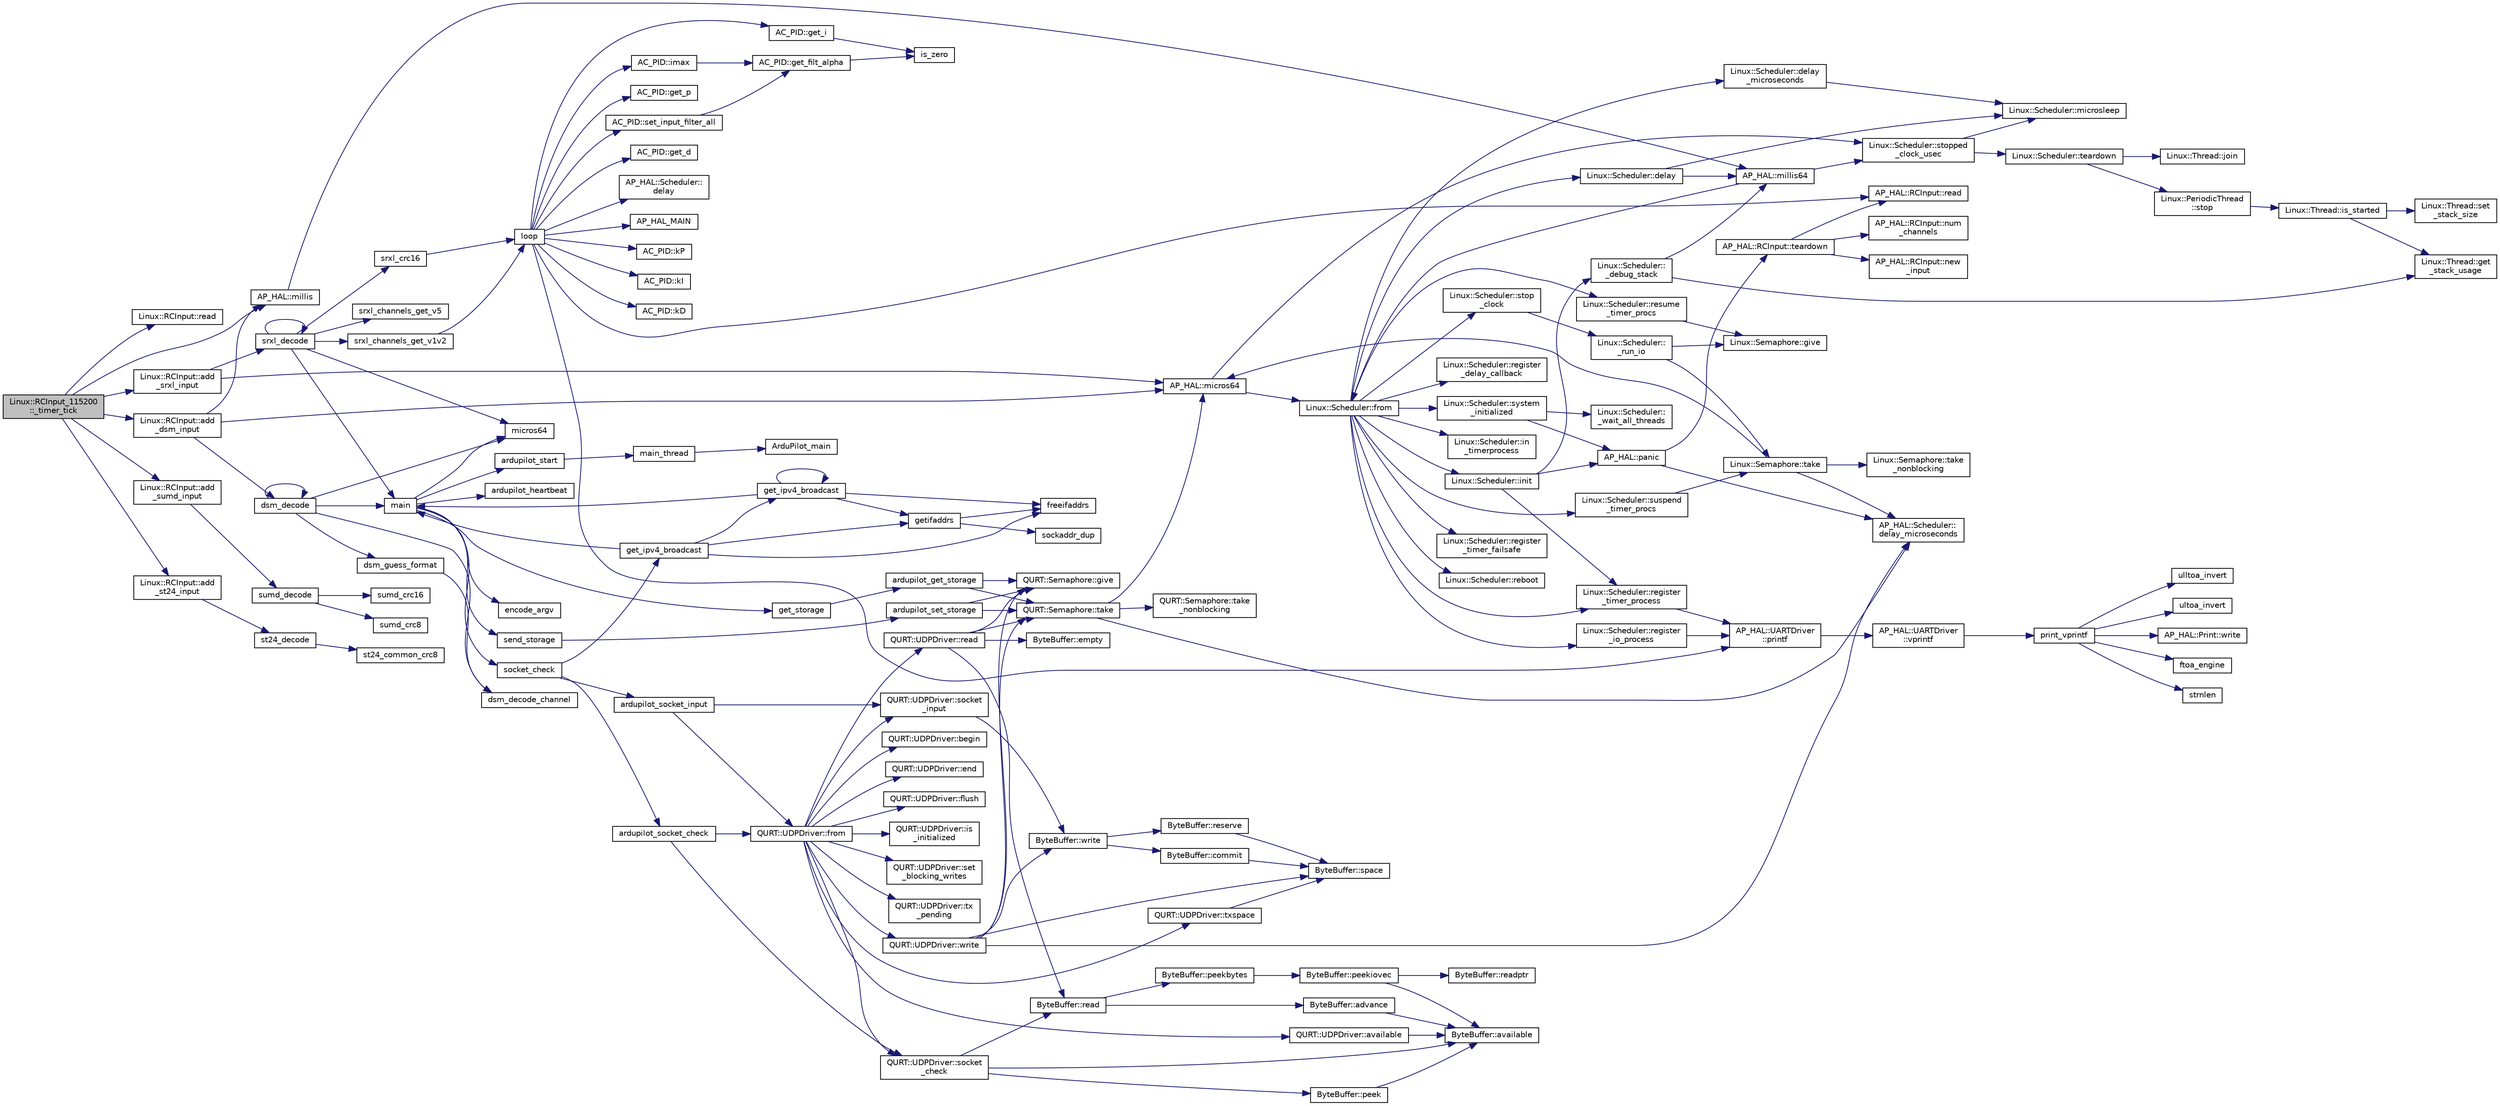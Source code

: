 digraph "Linux::RCInput_115200::_timer_tick"
{
 // INTERACTIVE_SVG=YES
  edge [fontname="Helvetica",fontsize="10",labelfontname="Helvetica",labelfontsize="10"];
  node [fontname="Helvetica",fontsize="10",shape=record];
  rankdir="LR";
  Node1 [label="Linux::RCInput_115200\l::_timer_tick",height=0.2,width=0.4,color="black", fillcolor="grey75", style="filled", fontcolor="black"];
  Node1 -> Node2 [color="midnightblue",fontsize="10",style="solid",fontname="Helvetica"];
  Node2 [label="Linux::RCInput::read",height=0.2,width=0.4,color="black", fillcolor="white", style="filled",URL="$classLinux_1_1RCInput.html#ad865be8e792e722630ccfbea1d06dd3e"];
  Node1 -> Node3 [color="midnightblue",fontsize="10",style="solid",fontname="Helvetica"];
  Node3 [label="Linux::RCInput::add\l_srxl_input",height=0.2,width=0.4,color="black", fillcolor="white", style="filled",URL="$classLinux_1_1RCInput.html#a6edc4ae0ca741df8094586df888ceae1"];
  Node3 -> Node4 [color="midnightblue",fontsize="10",style="solid",fontname="Helvetica"];
  Node4 [label="AP_HAL::micros64",height=0.2,width=0.4,color="black", fillcolor="white", style="filled",URL="$namespaceAP__HAL.html#a7aa0ce7625c9680e30ff4a99940907a5"];
  Node4 -> Node5 [color="midnightblue",fontsize="10",style="solid",fontname="Helvetica"];
  Node5 [label="Linux::Scheduler::from",height=0.2,width=0.4,color="black", fillcolor="white", style="filled",URL="$classLinux_1_1Scheduler.html#a53ecaae0fdc72f85bd57c4b0cff93653"];
  Node5 -> Node6 [color="midnightblue",fontsize="10",style="solid",fontname="Helvetica"];
  Node6 [label="Linux::Scheduler::init",height=0.2,width=0.4,color="black", fillcolor="white", style="filled",URL="$classLinux_1_1Scheduler.html#a3d77c332e051c28c83fb07757e7100bd"];
  Node6 -> Node7 [color="midnightblue",fontsize="10",style="solid",fontname="Helvetica"];
  Node7 [label="AP_HAL::panic",height=0.2,width=0.4,color="black", fillcolor="white", style="filled",URL="$namespaceAP__HAL.html#a71832f03d849a0c088f04fc98d3c8143"];
  Node7 -> Node8 [color="midnightblue",fontsize="10",style="solid",fontname="Helvetica"];
  Node8 [label="AP_HAL::RCInput::teardown",height=0.2,width=0.4,color="black", fillcolor="white", style="filled",URL="$classAP__HAL_1_1RCInput.html#a2bea13d38f2b9ae8bf5193a3a69f0a31"];
  Node8 -> Node9 [color="midnightblue",fontsize="10",style="solid",fontname="Helvetica"];
  Node9 [label="AP_HAL::RCInput::new\l_input",height=0.2,width=0.4,color="black", fillcolor="white", style="filled",URL="$classAP__HAL_1_1RCInput.html#aee1fade33080edef83dd7db0fad0f7da"];
  Node8 -> Node10 [color="midnightblue",fontsize="10",style="solid",fontname="Helvetica"];
  Node10 [label="AP_HAL::RCInput::num\l_channels",height=0.2,width=0.4,color="black", fillcolor="white", style="filled",URL="$classAP__HAL_1_1RCInput.html#ae55f959c6115c1f41783af3a2b6c4fcd"];
  Node8 -> Node11 [color="midnightblue",fontsize="10",style="solid",fontname="Helvetica"];
  Node11 [label="AP_HAL::RCInput::read",height=0.2,width=0.4,color="black", fillcolor="white", style="filled",URL="$classAP__HAL_1_1RCInput.html#a078fd7e6d2e6a899009ec674a8e03498"];
  Node7 -> Node12 [color="midnightblue",fontsize="10",style="solid",fontname="Helvetica"];
  Node12 [label="AP_HAL::Scheduler::\ldelay_microseconds",height=0.2,width=0.4,color="black", fillcolor="white", style="filled",URL="$classAP__HAL_1_1Scheduler.html#a78c4f1b1f192ac1c99544b6cc8f099b0"];
  Node6 -> Node13 [color="midnightblue",fontsize="10",style="solid",fontname="Helvetica"];
  Node13 [label="Linux::Scheduler::register\l_timer_process",height=0.2,width=0.4,color="black", fillcolor="white", style="filled",URL="$classLinux_1_1Scheduler.html#a02a34a123dfebaf360f7010745e1e646"];
  Node13 -> Node14 [color="midnightblue",fontsize="10",style="solid",fontname="Helvetica"];
  Node14 [label="AP_HAL::UARTDriver\l::printf",height=0.2,width=0.4,color="black", fillcolor="white", style="filled",URL="$classAP__HAL_1_1UARTDriver.html#a6ceedc792594e59fc7d80b39a435f027"];
  Node14 -> Node15 [color="midnightblue",fontsize="10",style="solid",fontname="Helvetica"];
  Node15 [label="AP_HAL::UARTDriver\l::vprintf",height=0.2,width=0.4,color="black", fillcolor="white", style="filled",URL="$classAP__HAL_1_1UARTDriver.html#aa8abfb6d6641299472c29ac1edde559f"];
  Node15 -> Node16 [color="midnightblue",fontsize="10",style="solid",fontname="Helvetica"];
  Node16 [label="print_vprintf",height=0.2,width=0.4,color="black", fillcolor="white", style="filled",URL="$print__vprintf_8cpp.html#a1534eaeab54696df96975b56d9f49212"];
  Node16 -> Node17 [color="midnightblue",fontsize="10",style="solid",fontname="Helvetica"];
  Node17 [label="AP_HAL::Print::write",height=0.2,width=0.4,color="black", fillcolor="white", style="filled",URL="$classAP__HAL_1_1Print.html#acc65391952a43334f8f5c9bef341f501"];
  Node16 -> Node18 [color="midnightblue",fontsize="10",style="solid",fontname="Helvetica"];
  Node18 [label="ftoa_engine",height=0.2,width=0.4,color="black", fillcolor="white", style="filled",URL="$ftoa__engine_8cpp.html#a1c28234da8f20b43c85890d4bb452947"];
  Node16 -> Node19 [color="midnightblue",fontsize="10",style="solid",fontname="Helvetica"];
  Node19 [label="strnlen",height=0.2,width=0.4,color="black", fillcolor="white", style="filled",URL="$replace_8cpp.html#a880bcc7b85a09e6254691bebd5344b51"];
  Node16 -> Node20 [color="midnightblue",fontsize="10",style="solid",fontname="Helvetica"];
  Node20 [label="ulltoa_invert",height=0.2,width=0.4,color="black", fillcolor="white", style="filled",URL="$utoa__invert_8cpp.html#a34926f552460b47c414ec4d83b32815c"];
  Node16 -> Node21 [color="midnightblue",fontsize="10",style="solid",fontname="Helvetica"];
  Node21 [label="ultoa_invert",height=0.2,width=0.4,color="black", fillcolor="white", style="filled",URL="$utoa__invert_8cpp.html#a5d99bba8e697c1e11da489d88fca8559"];
  Node6 -> Node22 [color="midnightblue",fontsize="10",style="solid",fontname="Helvetica"];
  Node22 [label="Linux::Scheduler::\l_debug_stack",height=0.2,width=0.4,color="black", fillcolor="white", style="filled",URL="$classLinux_1_1Scheduler.html#a163eb7b285c95b1b1d036fc61d723910"];
  Node22 -> Node23 [color="midnightblue",fontsize="10",style="solid",fontname="Helvetica"];
  Node23 [label="AP_HAL::millis64",height=0.2,width=0.4,color="black", fillcolor="white", style="filled",URL="$namespaceAP__HAL.html#a59336c5fceaf28a76d1df1581a87a25d"];
  Node23 -> Node5 [color="midnightblue",fontsize="10",style="solid",fontname="Helvetica"];
  Node23 -> Node24 [color="midnightblue",fontsize="10",style="solid",fontname="Helvetica"];
  Node24 [label="Linux::Scheduler::stopped\l_clock_usec",height=0.2,width=0.4,color="black", fillcolor="white", style="filled",URL="$classLinux_1_1Scheduler.html#a682b4c34f330f66db5ab4aa5d96e13f9"];
  Node24 -> Node25 [color="midnightblue",fontsize="10",style="solid",fontname="Helvetica"];
  Node25 [label="Linux::Scheduler::microsleep",height=0.2,width=0.4,color="black", fillcolor="white", style="filled",URL="$classLinux_1_1Scheduler.html#a647872aff158b510c56862f51f951538"];
  Node24 -> Node26 [color="midnightblue",fontsize="10",style="solid",fontname="Helvetica"];
  Node26 [label="Linux::Scheduler::teardown",height=0.2,width=0.4,color="black", fillcolor="white", style="filled",URL="$classLinux_1_1Scheduler.html#ab373a83d818679432520ea881044b2a7"];
  Node26 -> Node27 [color="midnightblue",fontsize="10",style="solid",fontname="Helvetica"];
  Node27 [label="Linux::PeriodicThread\l::stop",height=0.2,width=0.4,color="black", fillcolor="white", style="filled",URL="$classLinux_1_1PeriodicThread.html#a136aaf6e713f63b246fc4a2905e6e9a1"];
  Node27 -> Node28 [color="midnightblue",fontsize="10",style="solid",fontname="Helvetica"];
  Node28 [label="Linux::Thread::is_started",height=0.2,width=0.4,color="black", fillcolor="white", style="filled",URL="$classLinux_1_1Thread.html#a240d7b48a9a8eb43638f67295a1819e5"];
  Node28 -> Node29 [color="midnightblue",fontsize="10",style="solid",fontname="Helvetica"];
  Node29 [label="Linux::Thread::get\l_stack_usage",height=0.2,width=0.4,color="black", fillcolor="white", style="filled",URL="$classLinux_1_1Thread.html#a6884970a0811ae21953c57fb98aa6e96"];
  Node28 -> Node30 [color="midnightblue",fontsize="10",style="solid",fontname="Helvetica"];
  Node30 [label="Linux::Thread::set\l_stack_size",height=0.2,width=0.4,color="black", fillcolor="white", style="filled",URL="$classLinux_1_1Thread.html#a8d3282b714faaf68eae534e9276419f0"];
  Node26 -> Node31 [color="midnightblue",fontsize="10",style="solid",fontname="Helvetica"];
  Node31 [label="Linux::Thread::join",height=0.2,width=0.4,color="black", fillcolor="white", style="filled",URL="$classLinux_1_1Thread.html#a32b7d184279634922e2f3b23b584fbcd"];
  Node22 -> Node29 [color="midnightblue",fontsize="10",style="solid",fontname="Helvetica"];
  Node5 -> Node32 [color="midnightblue",fontsize="10",style="solid",fontname="Helvetica"];
  Node32 [label="Linux::Scheduler::delay",height=0.2,width=0.4,color="black", fillcolor="white", style="filled",URL="$classLinux_1_1Scheduler.html#a14f3239ecbb9889823b20dc9de655c2f"];
  Node32 -> Node23 [color="midnightblue",fontsize="10",style="solid",fontname="Helvetica"];
  Node32 -> Node25 [color="midnightblue",fontsize="10",style="solid",fontname="Helvetica"];
  Node5 -> Node33 [color="midnightblue",fontsize="10",style="solid",fontname="Helvetica"];
  Node33 [label="Linux::Scheduler::delay\l_microseconds",height=0.2,width=0.4,color="black", fillcolor="white", style="filled",URL="$classLinux_1_1Scheduler.html#a4cffd5bcba0175bf49c7aa75ff3bf09a"];
  Node33 -> Node25 [color="midnightblue",fontsize="10",style="solid",fontname="Helvetica"];
  Node5 -> Node34 [color="midnightblue",fontsize="10",style="solid",fontname="Helvetica"];
  Node34 [label="Linux::Scheduler::register\l_delay_callback",height=0.2,width=0.4,color="black", fillcolor="white", style="filled",URL="$classLinux_1_1Scheduler.html#a5cb50b637d5fd3e5f9220bc23db0fb3f"];
  Node5 -> Node13 [color="midnightblue",fontsize="10",style="solid",fontname="Helvetica"];
  Node5 -> Node35 [color="midnightblue",fontsize="10",style="solid",fontname="Helvetica"];
  Node35 [label="Linux::Scheduler::register\l_io_process",height=0.2,width=0.4,color="black", fillcolor="white", style="filled",URL="$classLinux_1_1Scheduler.html#aa2be97cb8686d72cc322fb38f69a940c"];
  Node35 -> Node14 [color="midnightblue",fontsize="10",style="solid",fontname="Helvetica"];
  Node5 -> Node36 [color="midnightblue",fontsize="10",style="solid",fontname="Helvetica"];
  Node36 [label="Linux::Scheduler::suspend\l_timer_procs",height=0.2,width=0.4,color="black", fillcolor="white", style="filled",URL="$classLinux_1_1Scheduler.html#abba967d02c28cb0b16a7cebbff9bc6d6"];
  Node36 -> Node37 [color="midnightblue",fontsize="10",style="solid",fontname="Helvetica"];
  Node37 [label="Linux::Semaphore::take",height=0.2,width=0.4,color="black", fillcolor="white", style="filled",URL="$classLinux_1_1Semaphore.html#afc4c8706abb7e68aa4001ea372dc614e"];
  Node37 -> Node38 [color="midnightblue",fontsize="10",style="solid",fontname="Helvetica"];
  Node38 [label="Linux::Semaphore::take\l_nonblocking",height=0.2,width=0.4,color="black", fillcolor="white", style="filled",URL="$classLinux_1_1Semaphore.html#a561b4f40f3a76335f1a686c2aed526f9"];
  Node37 -> Node4 [color="midnightblue",fontsize="10",style="solid",fontname="Helvetica"];
  Node37 -> Node12 [color="midnightblue",fontsize="10",style="solid",fontname="Helvetica"];
  Node5 -> Node39 [color="midnightblue",fontsize="10",style="solid",fontname="Helvetica"];
  Node39 [label="Linux::Scheduler::resume\l_timer_procs",height=0.2,width=0.4,color="black", fillcolor="white", style="filled",URL="$classLinux_1_1Scheduler.html#aee4e701b92cb4721c4de1bfcdcded70c"];
  Node39 -> Node40 [color="midnightblue",fontsize="10",style="solid",fontname="Helvetica"];
  Node40 [label="Linux::Semaphore::give",height=0.2,width=0.4,color="black", fillcolor="white", style="filled",URL="$classLinux_1_1Semaphore.html#a216f91636f64b57b59d43ef64af91624"];
  Node5 -> Node41 [color="midnightblue",fontsize="10",style="solid",fontname="Helvetica"];
  Node41 [label="Linux::Scheduler::in\l_timerprocess",height=0.2,width=0.4,color="black", fillcolor="white", style="filled",URL="$classLinux_1_1Scheduler.html#af23753e7c6bfa97553db215a64235455"];
  Node5 -> Node42 [color="midnightblue",fontsize="10",style="solid",fontname="Helvetica"];
  Node42 [label="Linux::Scheduler::register\l_timer_failsafe",height=0.2,width=0.4,color="black", fillcolor="white", style="filled",URL="$classLinux_1_1Scheduler.html#ac193459e3575c7a0588fdc72250c2044"];
  Node5 -> Node43 [color="midnightblue",fontsize="10",style="solid",fontname="Helvetica"];
  Node43 [label="Linux::Scheduler::system\l_initialized",height=0.2,width=0.4,color="black", fillcolor="white", style="filled",URL="$classLinux_1_1Scheduler.html#ad6070a7ee637adf5101b1e6b6efbf8f6"];
  Node43 -> Node7 [color="midnightblue",fontsize="10",style="solid",fontname="Helvetica"];
  Node43 -> Node44 [color="midnightblue",fontsize="10",style="solid",fontname="Helvetica"];
  Node44 [label="Linux::Scheduler::\l_wait_all_threads",height=0.2,width=0.4,color="black", fillcolor="white", style="filled",URL="$classLinux_1_1Scheduler.html#ac52c8da3f1f4fd79c50bd64379daf399"];
  Node5 -> Node45 [color="midnightblue",fontsize="10",style="solid",fontname="Helvetica"];
  Node45 [label="Linux::Scheduler::reboot",height=0.2,width=0.4,color="black", fillcolor="white", style="filled",URL="$classLinux_1_1Scheduler.html#ae72cfa66c849ffd882ef518c35c71e69"];
  Node5 -> Node46 [color="midnightblue",fontsize="10",style="solid",fontname="Helvetica"];
  Node46 [label="Linux::Scheduler::stop\l_clock",height=0.2,width=0.4,color="black", fillcolor="white", style="filled",URL="$classLinux_1_1Scheduler.html#a392aebafcdfe9a812e4db4b7a9dcce9c"];
  Node46 -> Node47 [color="midnightblue",fontsize="10",style="solid",fontname="Helvetica"];
  Node47 [label="Linux::Scheduler::\l_run_io",height=0.2,width=0.4,color="black", fillcolor="white", style="filled",URL="$classLinux_1_1Scheduler.html#a70b024d7d0886bf47b46cc3ee310d638"];
  Node47 -> Node37 [color="midnightblue",fontsize="10",style="solid",fontname="Helvetica"];
  Node47 -> Node40 [color="midnightblue",fontsize="10",style="solid",fontname="Helvetica"];
  Node4 -> Node24 [color="midnightblue",fontsize="10",style="solid",fontname="Helvetica"];
  Node3 -> Node48 [color="midnightblue",fontsize="10",style="solid",fontname="Helvetica"];
  Node48 [label="srxl_decode",height=0.2,width=0.4,color="black", fillcolor="white", style="filled",URL="$srxl_8cpp.html#ac8ca847087c226aee045c95d3756f90c"];
  Node48 -> Node49 [color="midnightblue",fontsize="10",style="solid",fontname="Helvetica"];
  Node49 [label="srxl_crc16",height=0.2,width=0.4,color="black", fillcolor="white", style="filled",URL="$srxl_8cpp.html#a908bd0e7f23b4226e28fca1dade3546c"];
  Node49 -> Node50 [color="midnightblue",fontsize="10",style="solid",fontname="Helvetica"];
  Node50 [label="loop",height=0.2,width=0.4,color="black", fillcolor="white", style="filled",URL="$AC__PID__test_8cpp.html#afe461d27b9c48d5921c00d521181f12f"];
  Node50 -> Node14 [color="midnightblue",fontsize="10",style="solid",fontname="Helvetica"];
  Node50 -> Node51 [color="midnightblue",fontsize="10",style="solid",fontname="Helvetica"];
  Node51 [label="AC_PID::kP",height=0.2,width=0.4,color="black", fillcolor="white", style="filled",URL="$classAC__PID.html#ac29a8c72a8618d87886599204dcb5b79"];
  Node50 -> Node52 [color="midnightblue",fontsize="10",style="solid",fontname="Helvetica"];
  Node52 [label="AC_PID::kI",height=0.2,width=0.4,color="black", fillcolor="white", style="filled",URL="$classAC__PID.html#af27f5e854a44864911720c12c3d1af0a"];
  Node50 -> Node53 [color="midnightblue",fontsize="10",style="solid",fontname="Helvetica"];
  Node53 [label="AC_PID::kD",height=0.2,width=0.4,color="black", fillcolor="white", style="filled",URL="$classAC__PID.html#a2d7be199fbc437ee472fad5a4308c668"];
  Node50 -> Node54 [color="midnightblue",fontsize="10",style="solid",fontname="Helvetica"];
  Node54 [label="AC_PID::imax",height=0.2,width=0.4,color="black", fillcolor="white", style="filled",URL="$classAC__PID.html#a78d399f4731c6c4e0a1f9a4421b6c066"];
  Node54 -> Node55 [color="midnightblue",fontsize="10",style="solid",fontname="Helvetica"];
  Node55 [label="AC_PID::get_filt_alpha",height=0.2,width=0.4,color="black", fillcolor="white", style="filled",URL="$classAC__PID.html#ac12ffbd4fd053c6152d403b69e07b8e1"];
  Node55 -> Node56 [color="midnightblue",fontsize="10",style="solid",fontname="Helvetica"];
  Node56 [label="is_zero",height=0.2,width=0.4,color="black", fillcolor="white", style="filled",URL="$AP__Math_8h.html#a2a12cce483e9b870da70d30406d82c60"];
  Node50 -> Node11 [color="midnightblue",fontsize="10",style="solid",fontname="Helvetica"];
  Node50 -> Node57 [color="midnightblue",fontsize="10",style="solid",fontname="Helvetica"];
  Node57 [label="AC_PID::set_input_filter_all",height=0.2,width=0.4,color="black", fillcolor="white", style="filled",URL="$classAC__PID.html#ac267330f1299f011febcaaba47994af7"];
  Node57 -> Node55 [color="midnightblue",fontsize="10",style="solid",fontname="Helvetica"];
  Node50 -> Node58 [color="midnightblue",fontsize="10",style="solid",fontname="Helvetica"];
  Node58 [label="AC_PID::get_p",height=0.2,width=0.4,color="black", fillcolor="white", style="filled",URL="$classAC__PID.html#a4808bb2656a1e8d94c713e58a7a2a222"];
  Node50 -> Node59 [color="midnightblue",fontsize="10",style="solid",fontname="Helvetica"];
  Node59 [label="AC_PID::get_i",height=0.2,width=0.4,color="black", fillcolor="white", style="filled",URL="$classAC__PID.html#a2d5bf9811a78c93a396ec1e37ae6fa0a"];
  Node59 -> Node56 [color="midnightblue",fontsize="10",style="solid",fontname="Helvetica"];
  Node50 -> Node60 [color="midnightblue",fontsize="10",style="solid",fontname="Helvetica"];
  Node60 [label="AC_PID::get_d",height=0.2,width=0.4,color="black", fillcolor="white", style="filled",URL="$classAC__PID.html#ad0c0510049ea37401920792e843bec86"];
  Node50 -> Node61 [color="midnightblue",fontsize="10",style="solid",fontname="Helvetica"];
  Node61 [label="AP_HAL::Scheduler::\ldelay",height=0.2,width=0.4,color="black", fillcolor="white", style="filled",URL="$classAP__HAL_1_1Scheduler.html#ab3175e2e6223ccfe82f957e41cc12b26"];
  Node50 -> Node62 [color="midnightblue",fontsize="10",style="solid",fontname="Helvetica"];
  Node62 [label="AP_HAL_MAIN",height=0.2,width=0.4,color="black", fillcolor="white", style="filled",URL="$AC__PID__test_8cpp.html#aa754b8f19697c092a3eb48905d6561e3"];
  Node48 -> Node63 [color="midnightblue",fontsize="10",style="solid",fontname="Helvetica"];
  Node63 [label="srxl_channels_get_v1v2",height=0.2,width=0.4,color="black", fillcolor="white", style="filled",URL="$srxl_8cpp.html#af07d9eda0484746ac9b6908c62320131"];
  Node63 -> Node50 [color="midnightblue",fontsize="10",style="solid",fontname="Helvetica"];
  Node48 -> Node64 [color="midnightblue",fontsize="10",style="solid",fontname="Helvetica"];
  Node64 [label="srxl_channels_get_v5",height=0.2,width=0.4,color="black", fillcolor="white", style="filled",URL="$srxl_8cpp.html#a0dcd120161ed15a04744991785708088"];
  Node48 -> Node65 [color="midnightblue",fontsize="10",style="solid",fontname="Helvetica"];
  Node65 [label="micros64",height=0.2,width=0.4,color="black", fillcolor="white", style="filled",URL="$mainapp_8cpp.html#ad024d3161428b010334dd1d9c8b98cde"];
  Node48 -> Node66 [color="midnightblue",fontsize="10",style="solid",fontname="Helvetica"];
  Node66 [label="main",height=0.2,width=0.4,color="black", fillcolor="white", style="filled",URL="$mainapp_8cpp.html#ac0f2228420376f4db7e1274f2b41667c"];
  Node66 -> Node67 [color="midnightblue",fontsize="10",style="solid",fontname="Helvetica"];
  Node67 [label="send_storage",height=0.2,width=0.4,color="black", fillcolor="white", style="filled",URL="$mainapp_8cpp.html#a701227f5d337c423ba11b8440df75cdb"];
  Node67 -> Node68 [color="midnightblue",fontsize="10",style="solid",fontname="Helvetica"];
  Node68 [label="ardupilot_set_storage",height=0.2,width=0.4,color="black", fillcolor="white", style="filled",URL="$dsp__main_8cpp.html#afa61830afe9cd699edd91416a0620452"];
  Node68 -> Node69 [color="midnightblue",fontsize="10",style="solid",fontname="Helvetica"];
  Node69 [label="QURT::Semaphore::take",height=0.2,width=0.4,color="black", fillcolor="white", style="filled",URL="$classQURT_1_1Semaphore.html#afc4c8706abb7e68aa4001ea372dc614e"];
  Node69 -> Node70 [color="midnightblue",fontsize="10",style="solid",fontname="Helvetica"];
  Node70 [label="QURT::Semaphore::take\l_nonblocking",height=0.2,width=0.4,color="black", fillcolor="white", style="filled",URL="$classQURT_1_1Semaphore.html#a561b4f40f3a76335f1a686c2aed526f9"];
  Node69 -> Node4 [color="midnightblue",fontsize="10",style="solid",fontname="Helvetica"];
  Node69 -> Node12 [color="midnightblue",fontsize="10",style="solid",fontname="Helvetica"];
  Node68 -> Node71 [color="midnightblue",fontsize="10",style="solid",fontname="Helvetica"];
  Node71 [label="QURT::Semaphore::give",height=0.2,width=0.4,color="black", fillcolor="white", style="filled",URL="$classQURT_1_1Semaphore.html#a216f91636f64b57b59d43ef64af91624"];
  Node66 -> Node72 [color="midnightblue",fontsize="10",style="solid",fontname="Helvetica"];
  Node72 [label="encode_argv",height=0.2,width=0.4,color="black", fillcolor="white", style="filled",URL="$mainapp_8cpp.html#a4bf6f7ce76c30cf377a555d21bffa016"];
  Node66 -> Node73 [color="midnightblue",fontsize="10",style="solid",fontname="Helvetica"];
  Node73 [label="ardupilot_start",height=0.2,width=0.4,color="black", fillcolor="white", style="filled",URL="$dsp__main_8cpp.html#a19449a0c59e404c8bd739fe8f03184ba"];
  Node73 -> Node74 [color="midnightblue",fontsize="10",style="solid",fontname="Helvetica"];
  Node74 [label="main_thread",height=0.2,width=0.4,color="black", fillcolor="white", style="filled",URL="$dsp__main_8cpp.html#a2cf07176a9e489e30cbcfe7173ae74fb"];
  Node74 -> Node75 [color="midnightblue",fontsize="10",style="solid",fontname="Helvetica"];
  Node75 [label="ArduPilot_main",height=0.2,width=0.4,color="black", fillcolor="white", style="filled",URL="$dsp__main_8cpp.html#a98e8ae36f81d9c8f9287b8b28106b97e"];
  Node66 -> Node65 [color="midnightblue",fontsize="10",style="solid",fontname="Helvetica"];
  Node66 -> Node76 [color="midnightblue",fontsize="10",style="solid",fontname="Helvetica"];
  Node76 [label="ardupilot_heartbeat",height=0.2,width=0.4,color="black", fillcolor="white", style="filled",URL="$dsp__main_8cpp.html#aef9245167e017e51f103f1f26876663f"];
  Node66 -> Node77 [color="midnightblue",fontsize="10",style="solid",fontname="Helvetica"];
  Node77 [label="get_storage",height=0.2,width=0.4,color="black", fillcolor="white", style="filled",URL="$mainapp_8cpp.html#ad5721bc81c529ee93392d81407d69a93"];
  Node77 -> Node78 [color="midnightblue",fontsize="10",style="solid",fontname="Helvetica"];
  Node78 [label="ardupilot_get_storage",height=0.2,width=0.4,color="black", fillcolor="white", style="filled",URL="$dsp__main_8cpp.html#a4e9fe5732f83bcaa465809dd7b09dc43"];
  Node78 -> Node69 [color="midnightblue",fontsize="10",style="solid",fontname="Helvetica"];
  Node78 -> Node71 [color="midnightblue",fontsize="10",style="solid",fontname="Helvetica"];
  Node66 -> Node79 [color="midnightblue",fontsize="10",style="solid",fontname="Helvetica"];
  Node79 [label="socket_check",height=0.2,width=0.4,color="black", fillcolor="white", style="filled",URL="$mainapp_8cpp.html#ae680637bf2d17fcbec82116f3431746d"];
  Node79 -> Node80 [color="midnightblue",fontsize="10",style="solid",fontname="Helvetica"];
  Node80 [label="ardupilot_socket_input",height=0.2,width=0.4,color="black", fillcolor="white", style="filled",URL="$dsp__main_8cpp.html#af5801a42db82590642b20883f29e7bf2"];
  Node80 -> Node81 [color="midnightblue",fontsize="10",style="solid",fontname="Helvetica"];
  Node81 [label="QURT::UDPDriver::from",height=0.2,width=0.4,color="black", fillcolor="white", style="filled",URL="$classQURT_1_1UDPDriver.html#a2cb741f11f4b83b32d05e38939262038"];
  Node81 -> Node82 [color="midnightblue",fontsize="10",style="solid",fontname="Helvetica"];
  Node82 [label="QURT::UDPDriver::begin",height=0.2,width=0.4,color="black", fillcolor="white", style="filled",URL="$classQURT_1_1UDPDriver.html#a1418ecb88ba8e1025d15e924a1205545"];
  Node81 -> Node83 [color="midnightblue",fontsize="10",style="solid",fontname="Helvetica"];
  Node83 [label="QURT::UDPDriver::end",height=0.2,width=0.4,color="black", fillcolor="white", style="filled",URL="$classQURT_1_1UDPDriver.html#a603aa0965b54041c6210dbb72ed7f5f1"];
  Node81 -> Node84 [color="midnightblue",fontsize="10",style="solid",fontname="Helvetica"];
  Node84 [label="QURT::UDPDriver::flush",height=0.2,width=0.4,color="black", fillcolor="white", style="filled",URL="$classQURT_1_1UDPDriver.html#a58ca54f8fbef4815435bf2066cb4d13c"];
  Node81 -> Node85 [color="midnightblue",fontsize="10",style="solid",fontname="Helvetica"];
  Node85 [label="QURT::UDPDriver::is\l_initialized",height=0.2,width=0.4,color="black", fillcolor="white", style="filled",URL="$classQURT_1_1UDPDriver.html#a4872758e70791d284570a235bb31c512"];
  Node81 -> Node86 [color="midnightblue",fontsize="10",style="solid",fontname="Helvetica"];
  Node86 [label="QURT::UDPDriver::set\l_blocking_writes",height=0.2,width=0.4,color="black", fillcolor="white", style="filled",URL="$classQURT_1_1UDPDriver.html#abaad57a031e24ff56c0d544eb324db71"];
  Node81 -> Node87 [color="midnightblue",fontsize="10",style="solid",fontname="Helvetica"];
  Node87 [label="QURT::UDPDriver::tx\l_pending",height=0.2,width=0.4,color="black", fillcolor="white", style="filled",URL="$classQURT_1_1UDPDriver.html#aa607499db3d38ed3c9cb1676c76f6200"];
  Node81 -> Node88 [color="midnightblue",fontsize="10",style="solid",fontname="Helvetica"];
  Node88 [label="QURT::UDPDriver::available",height=0.2,width=0.4,color="black", fillcolor="white", style="filled",URL="$classQURT_1_1UDPDriver.html#abfc7946e62c683f37085d4837788fb51"];
  Node88 -> Node89 [color="midnightblue",fontsize="10",style="solid",fontname="Helvetica"];
  Node89 [label="ByteBuffer::available",height=0.2,width=0.4,color="black", fillcolor="white", style="filled",URL="$classByteBuffer.html#aacbc04305e267a33a431f8736f8d0d5d"];
  Node81 -> Node90 [color="midnightblue",fontsize="10",style="solid",fontname="Helvetica"];
  Node90 [label="QURT::UDPDriver::txspace",height=0.2,width=0.4,color="black", fillcolor="white", style="filled",URL="$classQURT_1_1UDPDriver.html#adca1d546ae30552b29fea3dd984d14dd"];
  Node90 -> Node91 [color="midnightblue",fontsize="10",style="solid",fontname="Helvetica"];
  Node91 [label="ByteBuffer::space",height=0.2,width=0.4,color="black", fillcolor="white", style="filled",URL="$classByteBuffer.html#a3b74f00bbdcb833f98ed59facfa41478"];
  Node81 -> Node92 [color="midnightblue",fontsize="10",style="solid",fontname="Helvetica"];
  Node92 [label="QURT::UDPDriver::read",height=0.2,width=0.4,color="black", fillcolor="white", style="filled",URL="$classQURT_1_1UDPDriver.html#a8da755c0d73dcaee9303370b3cf0e276"];
  Node92 -> Node69 [color="midnightblue",fontsize="10",style="solid",fontname="Helvetica"];
  Node92 -> Node93 [color="midnightblue",fontsize="10",style="solid",fontname="Helvetica"];
  Node93 [label="ByteBuffer::empty",height=0.2,width=0.4,color="black", fillcolor="white", style="filled",URL="$classByteBuffer.html#a2def7230312ba5067bc784d322f4d7b4"];
  Node92 -> Node71 [color="midnightblue",fontsize="10",style="solid",fontname="Helvetica"];
  Node92 -> Node94 [color="midnightblue",fontsize="10",style="solid",fontname="Helvetica"];
  Node94 [label="ByteBuffer::read",height=0.2,width=0.4,color="black", fillcolor="white", style="filled",URL="$classByteBuffer.html#ac9f5cce862fd90705d27cf1d7ba24ebc"];
  Node94 -> Node95 [color="midnightblue",fontsize="10",style="solid",fontname="Helvetica"];
  Node95 [label="ByteBuffer::peekbytes",height=0.2,width=0.4,color="black", fillcolor="white", style="filled",URL="$classByteBuffer.html#af34d398a28a23bf19cad598487eeb54d"];
  Node95 -> Node96 [color="midnightblue",fontsize="10",style="solid",fontname="Helvetica"];
  Node96 [label="ByteBuffer::peekiovec",height=0.2,width=0.4,color="black", fillcolor="white", style="filled",URL="$classByteBuffer.html#a413289b6d4cc7f9550b9c75dc7e886d5"];
  Node96 -> Node89 [color="midnightblue",fontsize="10",style="solid",fontname="Helvetica"];
  Node96 -> Node97 [color="midnightblue",fontsize="10",style="solid",fontname="Helvetica"];
  Node97 [label="ByteBuffer::readptr",height=0.2,width=0.4,color="black", fillcolor="white", style="filled",URL="$classByteBuffer.html#ac8877785d9931ae293a216b46951b4a1"];
  Node94 -> Node98 [color="midnightblue",fontsize="10",style="solid",fontname="Helvetica"];
  Node98 [label="ByteBuffer::advance",height=0.2,width=0.4,color="black", fillcolor="white", style="filled",URL="$classByteBuffer.html#a876a74665a4f4358cf2a57941543d0d6"];
  Node98 -> Node89 [color="midnightblue",fontsize="10",style="solid",fontname="Helvetica"];
  Node81 -> Node99 [color="midnightblue",fontsize="10",style="solid",fontname="Helvetica"];
  Node99 [label="QURT::UDPDriver::write",height=0.2,width=0.4,color="black", fillcolor="white", style="filled",URL="$classQURT_1_1UDPDriver.html#a04b55285efed068e5d934e7c36514f9e"];
  Node99 -> Node69 [color="midnightblue",fontsize="10",style="solid",fontname="Helvetica"];
  Node99 -> Node91 [color="midnightblue",fontsize="10",style="solid",fontname="Helvetica"];
  Node99 -> Node71 [color="midnightblue",fontsize="10",style="solid",fontname="Helvetica"];
  Node99 -> Node12 [color="midnightblue",fontsize="10",style="solid",fontname="Helvetica"];
  Node99 -> Node100 [color="midnightblue",fontsize="10",style="solid",fontname="Helvetica"];
  Node100 [label="ByteBuffer::write",height=0.2,width=0.4,color="black", fillcolor="white", style="filled",URL="$classByteBuffer.html#ac57883bb2bce8263d26221a250f452dc"];
  Node100 -> Node101 [color="midnightblue",fontsize="10",style="solid",fontname="Helvetica"];
  Node101 [label="ByteBuffer::reserve",height=0.2,width=0.4,color="black", fillcolor="white", style="filled",URL="$classByteBuffer.html#ad5f9e7af638987efeadb7b4bb9c0ae28"];
  Node101 -> Node91 [color="midnightblue",fontsize="10",style="solid",fontname="Helvetica"];
  Node100 -> Node102 [color="midnightblue",fontsize="10",style="solid",fontname="Helvetica"];
  Node102 [label="ByteBuffer::commit",height=0.2,width=0.4,color="black", fillcolor="white", style="filled",URL="$classByteBuffer.html#a866914509694b8f71af1280ad2eba222"];
  Node102 -> Node91 [color="midnightblue",fontsize="10",style="solid",fontname="Helvetica"];
  Node81 -> Node103 [color="midnightblue",fontsize="10",style="solid",fontname="Helvetica"];
  Node103 [label="QURT::UDPDriver::socket\l_check",height=0.2,width=0.4,color="black", fillcolor="white", style="filled",URL="$classQURT_1_1UDPDriver.html#a9982544305a8606a75615b875ba2c593"];
  Node103 -> Node89 [color="midnightblue",fontsize="10",style="solid",fontname="Helvetica"];
  Node103 -> Node104 [color="midnightblue",fontsize="10",style="solid",fontname="Helvetica"];
  Node104 [label="ByteBuffer::peek",height=0.2,width=0.4,color="black", fillcolor="white", style="filled",URL="$classByteBuffer.html#afe100bddde679bb1130338073ec5a9a9"];
  Node104 -> Node89 [color="midnightblue",fontsize="10",style="solid",fontname="Helvetica"];
  Node103 -> Node94 [color="midnightblue",fontsize="10",style="solid",fontname="Helvetica"];
  Node81 -> Node105 [color="midnightblue",fontsize="10",style="solid",fontname="Helvetica"];
  Node105 [label="QURT::UDPDriver::socket\l_input",height=0.2,width=0.4,color="black", fillcolor="white", style="filled",URL="$classQURT_1_1UDPDriver.html#ab30f519639ec8728e0ea7e636750b2ea"];
  Node105 -> Node100 [color="midnightblue",fontsize="10",style="solid",fontname="Helvetica"];
  Node80 -> Node105 [color="midnightblue",fontsize="10",style="solid",fontname="Helvetica"];
  Node79 -> Node106 [color="midnightblue",fontsize="10",style="solid",fontname="Helvetica"];
  Node106 [label="get_ipv4_broadcast",height=0.2,width=0.4,color="black", fillcolor="white", style="filled",URL="$mainapp_8cpp.html#aadbd2dde6003f95c52b35a8ce897ba5b"];
  Node106 -> Node107 [color="midnightblue",fontsize="10",style="solid",fontname="Helvetica"];
  Node107 [label="getifaddrs",height=0.2,width=0.4,color="black", fillcolor="white", style="filled",URL="$getifaddrs_8cpp.html#a8cf24b33e6cb7c298d405b15359f503c"];
  Node107 -> Node108 [color="midnightblue",fontsize="10",style="solid",fontname="Helvetica"];
  Node108 [label="freeifaddrs",height=0.2,width=0.4,color="black", fillcolor="white", style="filled",URL="$getifaddrs_8cpp.html#abfdd6ca5469fe73ed88ba94bf8db57cc"];
  Node107 -> Node109 [color="midnightblue",fontsize="10",style="solid",fontname="Helvetica"];
  Node109 [label="sockaddr_dup",height=0.2,width=0.4,color="black", fillcolor="white", style="filled",URL="$getifaddrs_8cpp.html#ae3029c1beeca503969d1fde413323f17"];
  Node106 -> Node108 [color="midnightblue",fontsize="10",style="solid",fontname="Helvetica"];
  Node106 -> Node66 [color="midnightblue",fontsize="10",style="solid",fontname="Helvetica"];
  Node106 -> Node110 [color="midnightblue",fontsize="10",style="solid",fontname="Helvetica"];
  Node110 [label="get_ipv4_broadcast",height=0.2,width=0.4,color="black", fillcolor="white", style="filled",URL="$getifaddrs_8cpp.html#aadbd2dde6003f95c52b35a8ce897ba5b"];
  Node110 -> Node107 [color="midnightblue",fontsize="10",style="solid",fontname="Helvetica"];
  Node110 -> Node108 [color="midnightblue",fontsize="10",style="solid",fontname="Helvetica"];
  Node110 -> Node66 [color="midnightblue",fontsize="10",style="solid",fontname="Helvetica"];
  Node110 -> Node110 [color="midnightblue",fontsize="10",style="solid",fontname="Helvetica"];
  Node79 -> Node111 [color="midnightblue",fontsize="10",style="solid",fontname="Helvetica"];
  Node111 [label="ardupilot_socket_check",height=0.2,width=0.4,color="black", fillcolor="white", style="filled",URL="$dsp__main_8cpp.html#a5825e7155176d5bbb4a45c3893caf5a1"];
  Node111 -> Node81 [color="midnightblue",fontsize="10",style="solid",fontname="Helvetica"];
  Node111 -> Node103 [color="midnightblue",fontsize="10",style="solid",fontname="Helvetica"];
  Node48 -> Node48 [color="midnightblue",fontsize="10",style="solid",fontname="Helvetica"];
  Node1 -> Node112 [color="midnightblue",fontsize="10",style="solid",fontname="Helvetica"];
  Node112 [label="Linux::RCInput::add\l_sumd_input",height=0.2,width=0.4,color="black", fillcolor="white", style="filled",URL="$classLinux_1_1RCInput.html#a8ae531a3b8e4252146039e975c053aac"];
  Node112 -> Node113 [color="midnightblue",fontsize="10",style="solid",fontname="Helvetica"];
  Node113 [label="sumd_decode",height=0.2,width=0.4,color="black", fillcolor="white", style="filled",URL="$sumd_8cpp.html#a6ab4dc192d022ac9abb5d15d4796686e"];
  Node113 -> Node114 [color="midnightblue",fontsize="10",style="solid",fontname="Helvetica"];
  Node114 [label="sumd_crc16",height=0.2,width=0.4,color="black", fillcolor="white", style="filled",URL="$sumd_8cpp.html#ae3a17bc7e4797e0954d1396fdc9c5ebe"];
  Node113 -> Node115 [color="midnightblue",fontsize="10",style="solid",fontname="Helvetica"];
  Node115 [label="sumd_crc8",height=0.2,width=0.4,color="black", fillcolor="white", style="filled",URL="$sumd_8cpp.html#a60d330f1a3f744e25bb7075151e91e55"];
  Node1 -> Node116 [color="midnightblue",fontsize="10",style="solid",fontname="Helvetica"];
  Node116 [label="Linux::RCInput::add\l_dsm_input",height=0.2,width=0.4,color="black", fillcolor="white", style="filled",URL="$classLinux_1_1RCInput.html#a25136c569dd0745cad9ed02cefd87e54"];
  Node116 -> Node117 [color="midnightblue",fontsize="10",style="solid",fontname="Helvetica"];
  Node117 [label="AP_HAL::millis",height=0.2,width=0.4,color="black", fillcolor="white", style="filled",URL="$namespaceAP__HAL.html#a77dffbb18891996280308e21316ec186"];
  Node117 -> Node23 [color="midnightblue",fontsize="10",style="solid",fontname="Helvetica"];
  Node116 -> Node118 [color="midnightblue",fontsize="10",style="solid",fontname="Helvetica"];
  Node118 [label="dsm_decode",height=0.2,width=0.4,color="black", fillcolor="white", style="filled",URL="$dsm_8cpp.html#a7b7c65c600dd4eacc1eb714df3621192"];
  Node118 -> Node119 [color="midnightblue",fontsize="10",style="solid",fontname="Helvetica"];
  Node119 [label="dsm_guess_format",height=0.2,width=0.4,color="black", fillcolor="white", style="filled",URL="$dsm_8cpp.html#ac4b7f20336ae87e6426bfd94be23bb37"];
  Node119 -> Node120 [color="midnightblue",fontsize="10",style="solid",fontname="Helvetica"];
  Node120 [label="dsm_decode_channel",height=0.2,width=0.4,color="black", fillcolor="white", style="filled",URL="$dsm_8cpp.html#a155e9a9889d2e342ea3bf13aaaa4458d"];
  Node118 -> Node120 [color="midnightblue",fontsize="10",style="solid",fontname="Helvetica"];
  Node118 -> Node118 [color="midnightblue",fontsize="10",style="solid",fontname="Helvetica"];
  Node118 -> Node65 [color="midnightblue",fontsize="10",style="solid",fontname="Helvetica"];
  Node118 -> Node66 [color="midnightblue",fontsize="10",style="solid",fontname="Helvetica"];
  Node116 -> Node4 [color="midnightblue",fontsize="10",style="solid",fontname="Helvetica"];
  Node1 -> Node121 [color="midnightblue",fontsize="10",style="solid",fontname="Helvetica"];
  Node121 [label="Linux::RCInput::add\l_st24_input",height=0.2,width=0.4,color="black", fillcolor="white", style="filled",URL="$classLinux_1_1RCInput.html#ac4f06d4bb9462c7681645418276a2cdd"];
  Node121 -> Node122 [color="midnightblue",fontsize="10",style="solid",fontname="Helvetica"];
  Node122 [label="st24_decode",height=0.2,width=0.4,color="black", fillcolor="white", style="filled",URL="$st24_8cpp.html#ad838aadec4448aab874ab4fd3cd7de14"];
  Node122 -> Node123 [color="midnightblue",fontsize="10",style="solid",fontname="Helvetica"];
  Node123 [label="st24_common_crc8",height=0.2,width=0.4,color="black", fillcolor="white", style="filled",URL="$st24_8cpp.html#a4fd0f2a241a228a888225e5be78b1eef"];
  Node1 -> Node117 [color="midnightblue",fontsize="10",style="solid",fontname="Helvetica"];
}
